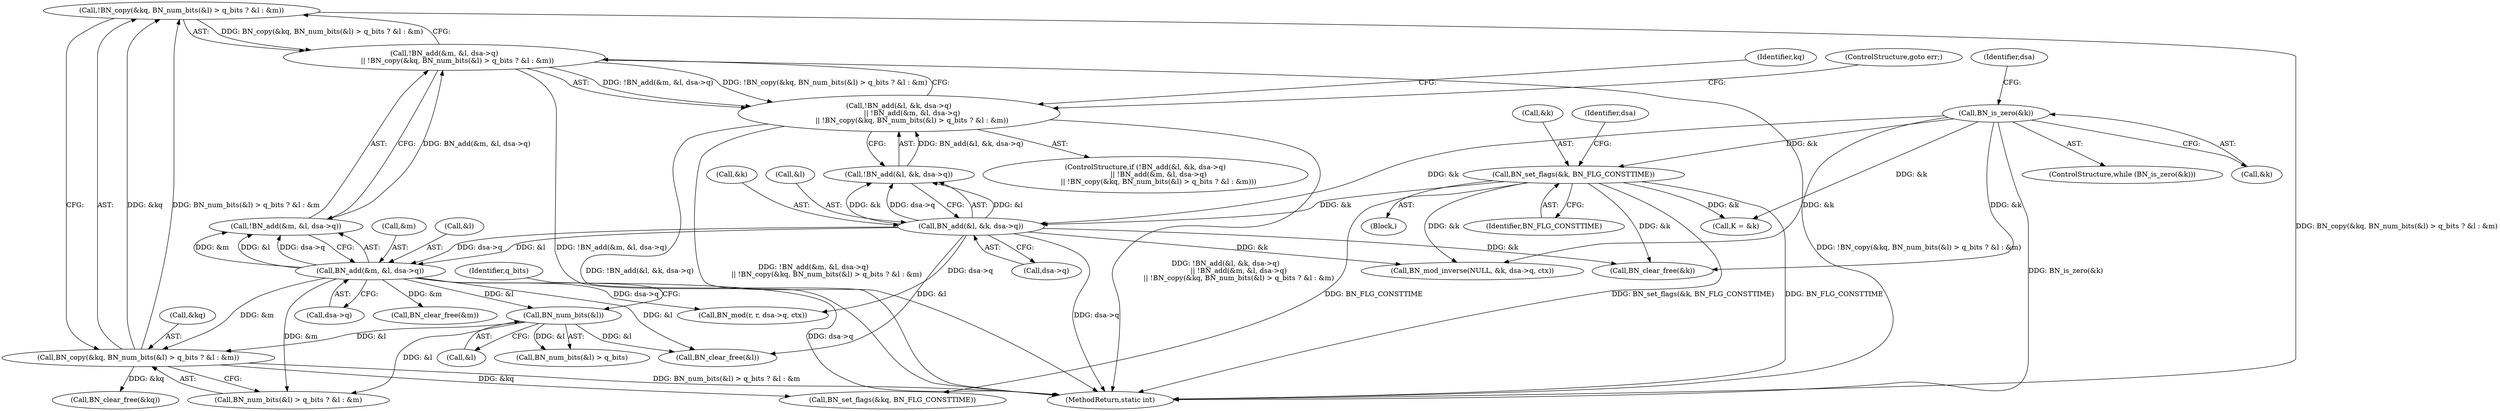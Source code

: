 digraph "0_openssl_43e6a58d4991a451daf4891ff05a48735df871ac@API" {
"1000299" [label="(Call,!BN_copy(&kq, BN_num_bits(&l) > q_bits ? &l : &m))"];
"1000300" [label="(Call,BN_copy(&kq, BN_num_bits(&l) > q_bits ? &l : &m))"];
"1000305" [label="(Call,BN_num_bits(&l))"];
"1000291" [label="(Call,BN_add(&m, &l, dsa->q))"];
"1000281" [label="(Call,BN_add(&l, &k, dsa->q))"];
"1000233" [label="(Call,BN_is_zero(&k))"];
"1000245" [label="(Call,BN_set_flags(&k, BN_FLG_CONSTTIME))"];
"1000289" [label="(Call,!BN_add(&m, &l, dsa->q)\n            || !BN_copy(&kq, BN_num_bits(&l) > q_bits ? &l : &m))"];
"1000279" [label="(Call,!BN_add(&l, &k, dsa->q)\n            || !BN_add(&m, &l, dsa->q)\n            || !BN_copy(&kq, BN_num_bits(&l) > q_bits ? &l : &m))"];
"1000278" [label="(ControlStructure,if (!BN_add(&l, &k, dsa->q)\n            || !BN_add(&m, &l, dsa->q)\n            || !BN_copy(&kq, BN_num_bits(&l) > q_bits ? &l : &m)))"];
"1000294" [label="(Call,&l)"];
"1000299" [label="(Call,!BN_copy(&kq, BN_num_bits(&l) > q_bits ? &l : &m))"];
"1000416" [label="(MethodReturn,static int)"];
"1000280" [label="(Call,!BN_add(&l, &k, dsa->q))"];
"1000291" [label="(Call,BN_add(&m, &l, dsa->q))"];
"1000306" [label="(Call,&l)"];
"1000248" [label="(Identifier,BN_FLG_CONSTTIME)"];
"1000244" [label="(Block,)"];
"1000305" [label="(Call,BN_num_bits(&l))"];
"1000330" [label="(Call,BN_mod(r, r, dsa->q, ctx))"];
"1000324" [label="(Call,K = &k)"];
"1000301" [label="(Call,&kq)"];
"1000246" [label="(Call,&k)"];
"1000233" [label="(Call,BN_is_zero(&k))"];
"1000304" [label="(Call,BN_num_bits(&l) > q_bits)"];
"1000240" [label="(Identifier,dsa)"];
"1000289" [label="(Call,!BN_add(&m, &l, dsa->q)\n            || !BN_copy(&kq, BN_num_bits(&l) > q_bits ? &l : &m))"];
"1000279" [label="(Call,!BN_add(&l, &k, dsa->q)\n            || !BN_add(&m, &l, dsa->q)\n            || !BN_copy(&kq, BN_num_bits(&l) > q_bits ? &l : &m))"];
"1000290" [label="(Call,!BN_add(&m, &l, dsa->q))"];
"1000342" [label="(Call,BN_mod_inverse(NULL, &k, dsa->q, ctx))"];
"1000282" [label="(Call,&l)"];
"1000232" [label="(ControlStructure,while (BN_is_zero(&k)))"];
"1000408" [label="(Call,BN_clear_free(&l))"];
"1000405" [label="(Call,BN_clear_free(&kq))"];
"1000303" [label="(Call,BN_num_bits(&l) > q_bits ? &l : &m)"];
"1000313" [label="(ControlStructure,goto err;)"];
"1000245" [label="(Call,BN_set_flags(&k, BN_FLG_CONSTTIME))"];
"1000314" [label="(Call,BN_set_flags(&kq, BN_FLG_CONSTTIME))"];
"1000296" [label="(Call,dsa->q)"];
"1000292" [label="(Call,&m)"];
"1000316" [label="(Identifier,kq)"];
"1000252" [label="(Identifier,dsa)"];
"1000281" [label="(Call,BN_add(&l, &k, dsa->q))"];
"1000402" [label="(Call,BN_clear_free(&k))"];
"1000286" [label="(Call,dsa->q)"];
"1000234" [label="(Call,&k)"];
"1000411" [label="(Call,BN_clear_free(&m))"];
"1000308" [label="(Identifier,q_bits)"];
"1000284" [label="(Call,&k)"];
"1000300" [label="(Call,BN_copy(&kq, BN_num_bits(&l) > q_bits ? &l : &m))"];
"1000299" -> "1000289"  [label="AST: "];
"1000299" -> "1000300"  [label="CFG: "];
"1000300" -> "1000299"  [label="AST: "];
"1000289" -> "1000299"  [label="CFG: "];
"1000299" -> "1000416"  [label="DDG: BN_copy(&kq, BN_num_bits(&l) > q_bits ? &l : &m)"];
"1000299" -> "1000289"  [label="DDG: BN_copy(&kq, BN_num_bits(&l) > q_bits ? &l : &m)"];
"1000300" -> "1000299"  [label="DDG: &kq"];
"1000300" -> "1000299"  [label="DDG: BN_num_bits(&l) > q_bits ? &l : &m"];
"1000300" -> "1000303"  [label="CFG: "];
"1000301" -> "1000300"  [label="AST: "];
"1000303" -> "1000300"  [label="AST: "];
"1000300" -> "1000416"  [label="DDG: BN_num_bits(&l) > q_bits ? &l : &m"];
"1000305" -> "1000300"  [label="DDG: &l"];
"1000291" -> "1000300"  [label="DDG: &m"];
"1000300" -> "1000314"  [label="DDG: &kq"];
"1000300" -> "1000405"  [label="DDG: &kq"];
"1000305" -> "1000304"  [label="AST: "];
"1000305" -> "1000306"  [label="CFG: "];
"1000306" -> "1000305"  [label="AST: "];
"1000308" -> "1000305"  [label="CFG: "];
"1000305" -> "1000304"  [label="DDG: &l"];
"1000291" -> "1000305"  [label="DDG: &l"];
"1000305" -> "1000303"  [label="DDG: &l"];
"1000305" -> "1000408"  [label="DDG: &l"];
"1000291" -> "1000290"  [label="AST: "];
"1000291" -> "1000296"  [label="CFG: "];
"1000292" -> "1000291"  [label="AST: "];
"1000294" -> "1000291"  [label="AST: "];
"1000296" -> "1000291"  [label="AST: "];
"1000290" -> "1000291"  [label="CFG: "];
"1000291" -> "1000416"  [label="DDG: dsa->q"];
"1000291" -> "1000290"  [label="DDG: &m"];
"1000291" -> "1000290"  [label="DDG: &l"];
"1000291" -> "1000290"  [label="DDG: dsa->q"];
"1000281" -> "1000291"  [label="DDG: &l"];
"1000281" -> "1000291"  [label="DDG: dsa->q"];
"1000291" -> "1000303"  [label="DDG: &m"];
"1000291" -> "1000330"  [label="DDG: dsa->q"];
"1000291" -> "1000408"  [label="DDG: &l"];
"1000291" -> "1000411"  [label="DDG: &m"];
"1000281" -> "1000280"  [label="AST: "];
"1000281" -> "1000286"  [label="CFG: "];
"1000282" -> "1000281"  [label="AST: "];
"1000284" -> "1000281"  [label="AST: "];
"1000286" -> "1000281"  [label="AST: "];
"1000280" -> "1000281"  [label="CFG: "];
"1000281" -> "1000416"  [label="DDG: dsa->q"];
"1000281" -> "1000280"  [label="DDG: &l"];
"1000281" -> "1000280"  [label="DDG: &k"];
"1000281" -> "1000280"  [label="DDG: dsa->q"];
"1000233" -> "1000281"  [label="DDG: &k"];
"1000245" -> "1000281"  [label="DDG: &k"];
"1000281" -> "1000330"  [label="DDG: dsa->q"];
"1000281" -> "1000342"  [label="DDG: &k"];
"1000281" -> "1000402"  [label="DDG: &k"];
"1000281" -> "1000408"  [label="DDG: &l"];
"1000233" -> "1000232"  [label="AST: "];
"1000233" -> "1000234"  [label="CFG: "];
"1000234" -> "1000233"  [label="AST: "];
"1000240" -> "1000233"  [label="CFG: "];
"1000233" -> "1000416"  [label="DDG: BN_is_zero(&k)"];
"1000233" -> "1000245"  [label="DDG: &k"];
"1000233" -> "1000324"  [label="DDG: &k"];
"1000233" -> "1000342"  [label="DDG: &k"];
"1000233" -> "1000402"  [label="DDG: &k"];
"1000245" -> "1000244"  [label="AST: "];
"1000245" -> "1000248"  [label="CFG: "];
"1000246" -> "1000245"  [label="AST: "];
"1000248" -> "1000245"  [label="AST: "];
"1000252" -> "1000245"  [label="CFG: "];
"1000245" -> "1000416"  [label="DDG: BN_FLG_CONSTTIME"];
"1000245" -> "1000416"  [label="DDG: BN_set_flags(&k, BN_FLG_CONSTTIME)"];
"1000245" -> "1000314"  [label="DDG: BN_FLG_CONSTTIME"];
"1000245" -> "1000324"  [label="DDG: &k"];
"1000245" -> "1000342"  [label="DDG: &k"];
"1000245" -> "1000402"  [label="DDG: &k"];
"1000289" -> "1000279"  [label="AST: "];
"1000289" -> "1000290"  [label="CFG: "];
"1000290" -> "1000289"  [label="AST: "];
"1000279" -> "1000289"  [label="CFG: "];
"1000289" -> "1000416"  [label="DDG: !BN_add(&m, &l, dsa->q)"];
"1000289" -> "1000416"  [label="DDG: !BN_copy(&kq, BN_num_bits(&l) > q_bits ? &l : &m)"];
"1000289" -> "1000279"  [label="DDG: !BN_add(&m, &l, dsa->q)"];
"1000289" -> "1000279"  [label="DDG: !BN_copy(&kq, BN_num_bits(&l) > q_bits ? &l : &m)"];
"1000290" -> "1000289"  [label="DDG: BN_add(&m, &l, dsa->q)"];
"1000279" -> "1000278"  [label="AST: "];
"1000279" -> "1000280"  [label="CFG: "];
"1000280" -> "1000279"  [label="AST: "];
"1000313" -> "1000279"  [label="CFG: "];
"1000316" -> "1000279"  [label="CFG: "];
"1000279" -> "1000416"  [label="DDG: !BN_add(&l, &k, dsa->q)"];
"1000279" -> "1000416"  [label="DDG: !BN_add(&m, &l, dsa->q)\n            || !BN_copy(&kq, BN_num_bits(&l) > q_bits ? &l : &m)"];
"1000279" -> "1000416"  [label="DDG: !BN_add(&l, &k, dsa->q)\n            || !BN_add(&m, &l, dsa->q)\n            || !BN_copy(&kq, BN_num_bits(&l) > q_bits ? &l : &m)"];
"1000280" -> "1000279"  [label="DDG: BN_add(&l, &k, dsa->q)"];
}
